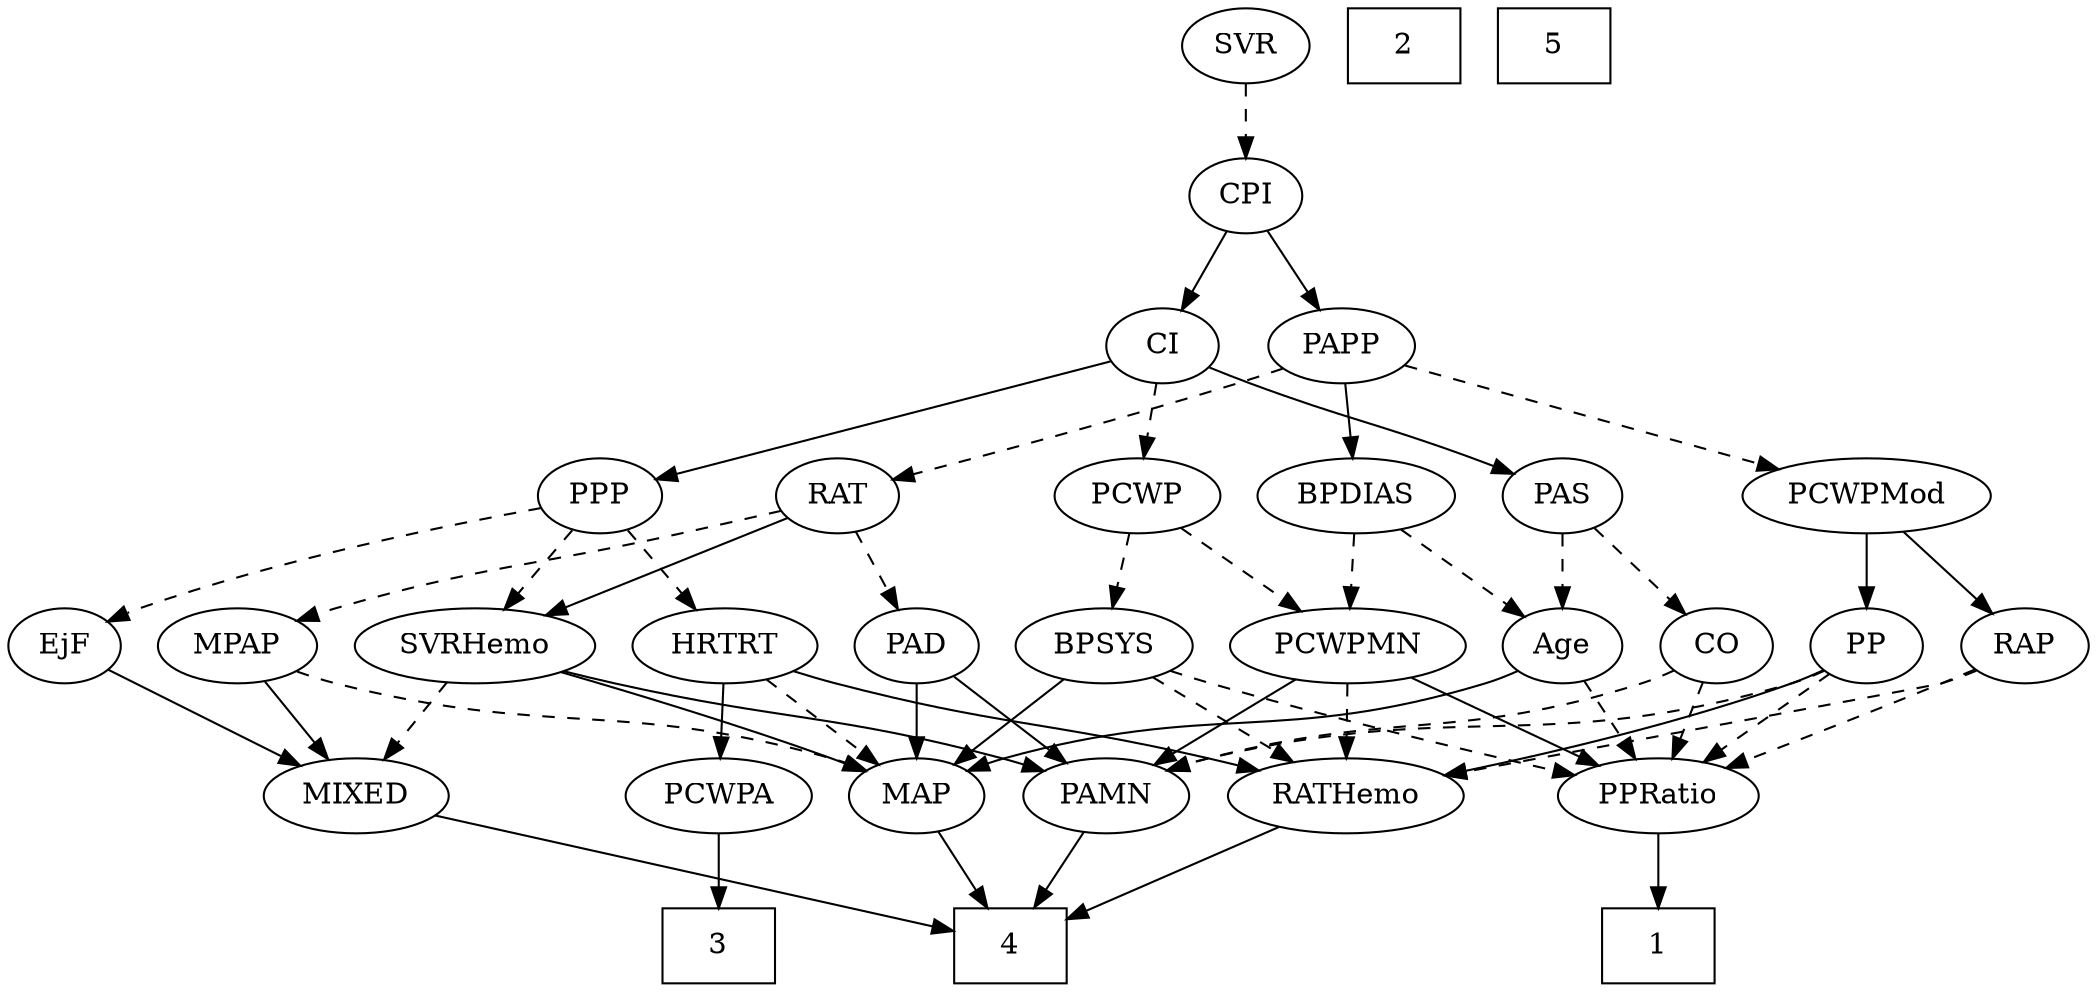 strict digraph {
	graph [bb="0,0,933.95,468"];
	node [label="\N"];
	1	[height=0.5,
		pos="730,18",
		shape=box,
		width=0.75];
	2	[height=0.5,
		pos="623,450",
		shape=box,
		width=0.75];
	3	[height=0.5,
		pos="314,18",
		shape=box,
		width=0.75];
	4	[height=0.5,
		pos="446,18",
		shape=box,
		width=0.75];
	5	[height=0.5,
		pos="695,450",
		shape=box,
		width=0.75];
	Age	[height=0.5,
		pos="689,162",
		width=0.75];
	MAP	[height=0.5,
		pos="404,90",
		width=0.84854];
	Age -> MAP	[pos="e,427.36,101.99 668.45,150.13 663.49,147.84 658.14,145.62 653,144 563.12,115.62 534.42,134.61 444,108 441.59,107.29 439.14,106.48 \
436.68,105.61",
		style=solid];
	PPRatio	[height=0.5,
		pos="730,90",
		width=1.1013];
	Age -> PPRatio	[pos="e,720.26,107.63 698.51,144.76 703.46,136.32 709.62,125.8 715.17,116.31",
		style=dashed];
	EjF	[height=0.5,
		pos="27,162",
		width=0.75];
	MIXED	[height=0.5,
		pos="159,90",
		width=1.1193];
	EjF -> MIXED	[pos="e,134.02,104.25 47.625,150.06 68.328,139.08 100.58,121.98 125.06,109",
		style=solid];
	RAP	[height=0.5,
		pos="906,162",
		width=0.77632];
	RATHemo	[height=0.5,
		pos="593,90",
		width=1.3721];
	RAP -> RATHemo	[pos="e,635.52,99.228 884.83,150.21 879.74,147.92 874.25,145.68 869,144 787.98,118.05 764.54,124.07 681,108 669.54,105.8 657.23,103.42 \
645.57,101.17",
		style=dashed];
	RAP -> PPRatio	[pos="e,760.05,101.8 884.19,150.69 879.23,148.42 873.95,146.08 869,144 835.77,130.05 797.46,115.56 769.49,105.26",
		style=dashed];
	MIXED -> 4	[pos="e,418.94,25.6 193.62,80.556 248.08,67.274 353.28,41.614 409.11,27.997",
		style=solid];
	MPAP	[height=0.5,
		pos="107,162",
		width=0.97491];
	MPAP -> MIXED	[pos="e,146.64,107.63 119.06,144.76 125.47,136.14 133.47,125.36 140.63,115.73",
		style=solid];
	MPAP -> MAP	[pos="e,381.25,102.02 133.23,149.87 139.01,147.7 145.16,145.6 151,144 244.01,118.49 272.55,135.47 365,108 367.27,107.33 369.58,106.55 \
371.89,105.72",
		style=dashed];
	BPSYS	[height=0.5,
		pos="488,162",
		width=1.0471];
	BPSYS -> RATHemo	[pos="e,570.22,106.19 509,147 524.08,136.95 544.67,123.22 561.69,111.87",
		style=dashed];
	BPSYS -> MAP	[pos="e,421.05,105.21 469.77,145.81 457.79,135.82 441.95,122.62 428.81,111.68",
		style=solid];
	BPSYS -> PPRatio	[pos="e,695.94,99.359 516.71,150.2 522.72,148.05 529.04,145.88 535,144 586.39,127.75 646.32,111.92 686.04,101.85",
		style=dashed];
	PAD	[height=0.5,
		pos="404,162",
		width=0.79437];
	PAMN	[height=0.5,
		pos="489,90",
		width=1.011];
	PAD -> PAMN	[pos="e,471.07,105.77 420.79,147.17 432.93,137.18 449.54,123.5 463.33,112.14",
		style=solid];
	PAD -> MAP	[pos="e,404,108.1 404,143.7 404,135.98 404,126.71 404,118.11",
		style=solid];
	CO	[height=0.5,
		pos="761,162",
		width=0.75];
	CO -> PAMN	[pos="e,516.49,102.01 740.43,150.19 735.47,147.9 730.13,145.67 725,144 643.26,117.44 617.82,130.98 535,108 532.06,107.18 529.04,106.26 \
526.02,105.28",
		style=dashed];
	CO -> PPRatio	[pos="e,737.51,107.96 753.65,144.41 750.08,136.34 745.69,126.43 741.67,117.35",
		style=dashed];
	PAS	[height=0.5,
		pos="689,234",
		width=0.75];
	PAS -> Age	[pos="e,689,180.1 689,215.7 689,207.98 689,198.71 689,190.11",
		style=dashed];
	PAS -> CO	[pos="e,746.2,177.38 703.57,218.83 713.75,208.94 727.52,195.55 739.03,184.36",
		style=dashed];
	PAMN -> 4	[pos="e,456.72,36.447 478.81,72.411 473.82,64.285 467.69,54.307 462.08,45.184",
		style=solid];
	RATHemo -> 4	[pos="e,473.13,31.919 564.31,75.337 540.9,64.188 507.68,48.369 482.39,36.331",
		style=solid];
	CPI	[height=0.5,
		pos="550,378",
		width=0.75];
	CI	[height=0.5,
		pos="512,306",
		width=0.75];
	CPI -> CI	[pos="e,520.77,323.15 541.19,360.76 536.58,352.28 530.84,341.71 525.68,332.2",
		style=solid];
	PAPP	[height=0.5,
		pos="593,306",
		width=0.88464];
	CPI -> PAPP	[pos="e,582.98,323.31 559.76,361.12 565.07,352.47 571.76,341.58 577.75,331.83",
		style=solid];
	RAT	[height=0.5,
		pos="370,234",
		width=0.75827];
	RAT -> MPAP	[pos="e,133.79,174 344.73,226.86 331.42,223.62 314.83,219.59 300,216 233.79,199.96 216.03,200.32 151,180 148.45,179.2 145.84,178.33 143.21,\
177.42",
		style=dashed];
	RAT -> PAD	[pos="e,395.92,179.63 377.89,216.76 381.9,208.49 386.89,198.23 391.42,188.9",
		style=dashed];
	SVRHemo	[height=0.5,
		pos="210,162",
		width=1.3902];
	RAT -> SVRHemo	[pos="e,240.54,176.36 347.75,223.27 322.46,212.2 280.68,193.92 249.76,180.39",
		style=solid];
	SVR	[height=0.5,
		pos="550,450",
		width=0.77632];
	SVR -> CPI	[pos="e,550,396.1 550,431.7 550,423.98 550,414.71 550,406.11",
		style=dashed];
	PCWPMod	[height=0.5,
		pos="833,234",
		width=1.4443];
	PCWPMod -> RAP	[pos="e,891.14,177.25 849.93,216.76 859.96,207.14 872.8,194.84 883.65,184.43",
		style=solid];
	PP	[height=0.5,
		pos="833,162",
		width=0.75];
	PCWPMod -> PP	[pos="e,833,180.1 833,215.7 833,207.98 833,198.71 833,190.11",
		style=solid];
	PCWPA	[height=0.5,
		pos="314,90",
		width=1.1555];
	PCWPA -> 3	[pos="e,314,36.104 314,71.697 314,63.983 314,54.712 314,46.112",
		style=solid];
	PCWPMN	[height=0.5,
		pos="594,162",
		width=1.3902];
	PCWPMN -> PAMN	[pos="e,509.95,104.97 571.22,145.81 555.71,135.47 535.03,121.69 518.3,110.53",
		style=solid];
	PCWPMN -> RATHemo	[pos="e,593.24,108.1 593.75,143.7 593.64,135.98 593.51,126.71 593.39,118.11",
		style=dashed];
	PCWPMN -> PPRatio	[pos="e,704.81,103.96 621.52,146.83 642.94,135.81 672.79,120.45 695.75,108.63",
		style=solid];
	SVRHemo -> MIXED	[pos="e,171,107.47 197.91,144.41 191.69,135.87 183.97,125.28 177.06,115.79",
		style=dashed];
	SVRHemo -> PAMN	[pos="e,461.63,102.13 247.02,149.86 254.28,147.81 261.86,145.76 269,144 346.1,124.99 367.73,130.1 444,108 446.62,107.24 449.3,106.4 451.98,\
105.51",
		style=solid];
	SVRHemo -> MAP	[pos="e,380.2,101.74 246.32,149.51 277.92,139.29 324.83,123.59 365,108 366.86,107.28 368.76,106.52 370.67,105.74",
		style=solid];
	BPDIAS	[height=0.5,
		pos="598,234",
		width=1.1735];
	BPDIAS -> Age	[pos="e,672.05,176.04 617.75,217.81 631.29,207.39 649.38,193.48 663.94,182.28",
		style=dashed];
	BPDIAS -> PCWPMN	[pos="e,594.98,180.1 597.01,215.7 596.57,207.98 596.04,198.71 595.55,190.11",
		style=dashed];
	MAP -> 4	[pos="e,435.73,36.124 413.74,72.765 418.74,64.44 424.94,54.104 430.56,44.725",
		style=solid];
	PP -> PAMN	[pos="e,516.42,102.24 812.48,150 807.53,147.71 802.17,145.54 797,144 684.33,110.52 649.02,136.54 535,108 532.04,107.26 529.01,106.39 525.98,\
105.45",
		style=dashed];
	PP -> RATHemo	[pos="e,635.11,99.523 811.96,150.26 807.12,148.02 801.94,145.79 797,144 746.47,125.69 686.76,110.94 645.05,101.7",
		style=solid];
	PP -> PPRatio	[pos="e,751.1,105.34 814.59,148.49 799.27,138.08 777.18,123.07 759.42,110.99",
		style=dashed];
	PPP	[height=0.5,
		pos="264,234",
		width=0.75];
	PPP -> EjF	[pos="e,48.045,173.73 238.48,227.85 199.85,219.7 124.54,202.43 63,180 61.149,179.33 59.264,178.59 57.376,177.82",
		style=dashed];
	PPP -> SVRHemo	[pos="e,222.7,179.47 252.02,217.46 245.22,208.65 236.56,197.43 228.87,187.46",
		style=dashed];
	HRTRT	[height=0.5,
		pos="318,162",
		width=1.1013];
	PPP -> HRTRT	[pos="e,305.3,179.47 275.98,217.46 282.78,208.65 291.44,197.43 299.13,187.46",
		style=dashed];
	PPRatio -> 1	[pos="e,730,36.104 730,71.697 730,63.983 730,54.712 730,46.112",
		style=solid];
	PCWP	[height=0.5,
		pos="503,234",
		width=0.97491];
	PCWP -> BPSYS	[pos="e,491.7,180.28 499.37,216.05 497.7,208.26 495.68,198.82 493.8,190.08",
		style=dashed];
	PCWP -> PCWPMN	[pos="e,573.59,178.7 521.86,218.5 534.48,208.79 551.32,195.83 565.56,184.88",
		style=dashed];
	CI -> PAS	[pos="e,667.07,244.54 533.93,295.46 539.78,292.98 546.11,290.34 552,288 594.73,271 606.27,269 649,252 651.85,250.87 654.81,249.66 657.76,\
248.44",
		style=solid];
	CI -> PPP	[pos="e,288.59,241.94 487.31,298.03 442.84,285.48 349.18,259.04 298.43,244.72",
		style=solid];
	CI -> PCWP	[pos="e,505.22,252.28 509.82,288.05 508.83,280.35 507.63,271.03 506.52,262.36",
		style=dashed];
	PAPP -> RAT	[pos="e,394.65,241.73 567.41,294.97 561.1,292.6 554.33,290.14 548,288 498.64,271.35 440.69,254.61 404.65,244.52",
		style=dashed];
	PAPP -> PCWPMod	[pos="e,794.51,246.23 621,296.83 661.14,285.13 735.61,263.41 784.73,249.08",
		style=dashed];
	PAPP -> BPDIAS	[pos="e,596.78,252.1 594.24,287.7 594.79,279.98 595.45,270.71 596.06,262.11",
		style=solid];
	HRTRT -> RATHemo	[pos="e,555.97,102.1 347.51,149.87 353.58,147.78 359.96,145.71 366,144 439.48,123.21 459.93,126.58 534,108 538.01,106.99 542.17,105.9 \
546.32,104.77",
		style=solid];
	HRTRT -> PCWPA	[pos="e,314.98,108.1 317.01,143.7 316.57,135.98 316.04,126.71 315.55,118.11",
		style=solid];
	HRTRT -> MAP	[pos="e,386.84,104.97 336.66,145.81 349.02,135.75 365.37,122.44 378.86,111.46",
		style=dashed];
}
